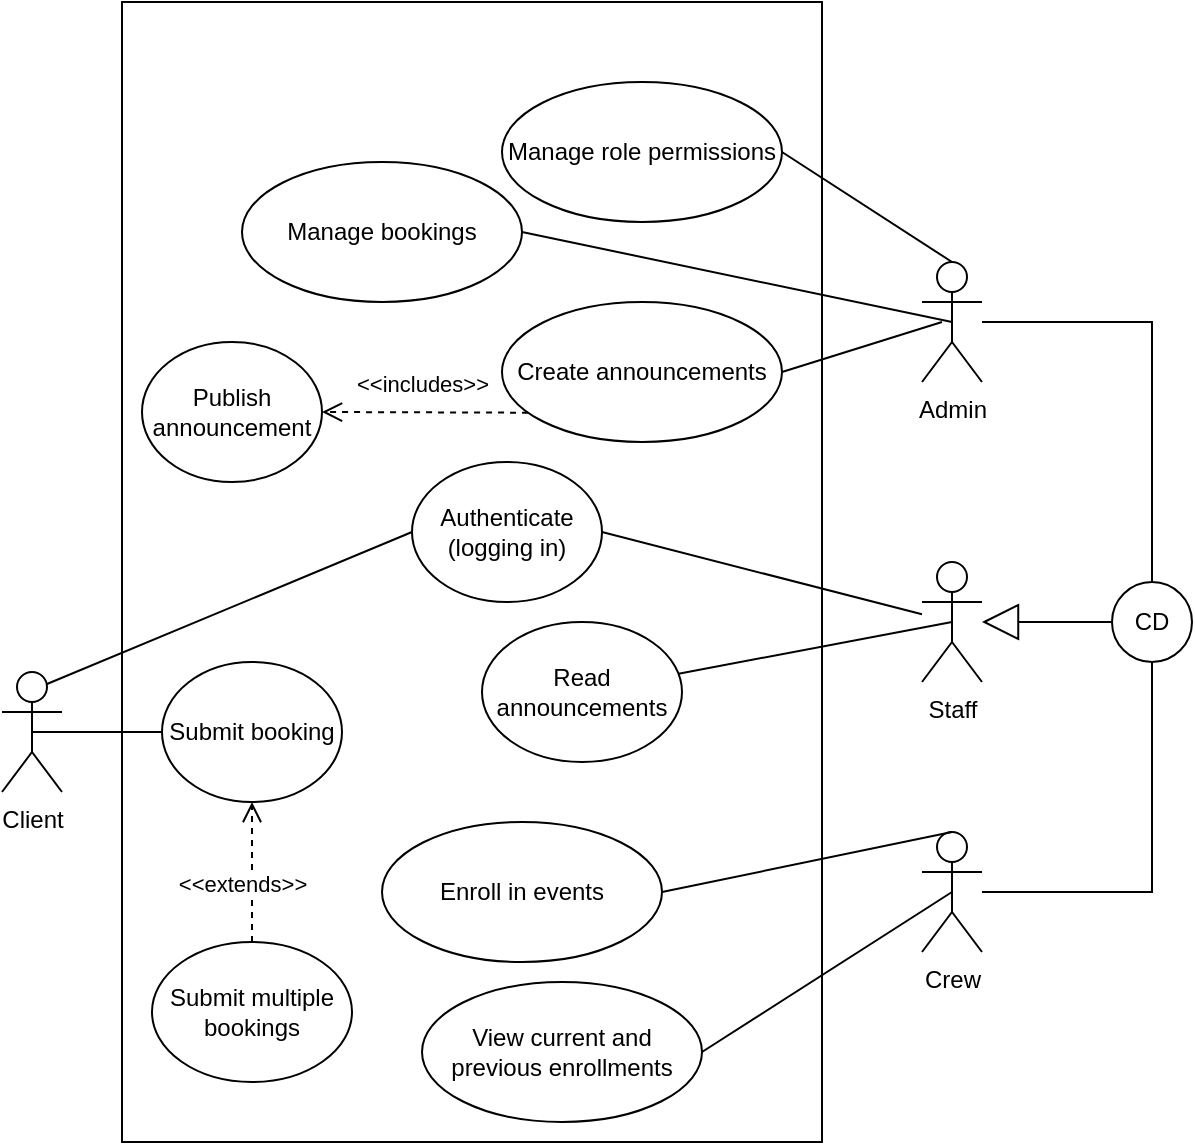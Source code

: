 <mxfile version="21.3.7" type="device">
  <diagram name="Page-1" id="WVVH9D_0cpSGoo7Rcrew">
    <mxGraphModel dx="1221" dy="674" grid="1" gridSize="10" guides="1" tooltips="1" connect="1" arrows="1" fold="1" page="1" pageScale="1" pageWidth="850" pageHeight="1100" math="0" shadow="0">
      <root>
        <mxCell id="0" />
        <mxCell id="1" parent="0" />
        <mxCell id="oj6Gw0dqqKJk7jIUEJ1S-28" value="" style="rounded=0;whiteSpace=wrap;html=1;fillColor=none;movable=1;resizable=1;rotatable=1;deletable=1;editable=1;locked=0;connectable=1;" parent="1" vertex="1">
          <mxGeometry x="210" y="80" width="350" height="570" as="geometry" />
        </mxCell>
        <mxCell id="oj6Gw0dqqKJk7jIUEJ1S-1" value="Submit booking" style="ellipse;whiteSpace=wrap;html=1;" parent="1" vertex="1">
          <mxGeometry x="230" y="410" width="90" height="70" as="geometry" />
        </mxCell>
        <mxCell id="oj6Gw0dqqKJk7jIUEJ1S-3" value="Admin" style="shape=umlActor;verticalLabelPosition=bottom;verticalAlign=top;html=1;" parent="1" vertex="1">
          <mxGeometry x="610" y="210" width="30" height="60" as="geometry" />
        </mxCell>
        <mxCell id="oj6Gw0dqqKJk7jIUEJ1S-4" value="Crew" style="shape=umlActor;verticalLabelPosition=bottom;verticalAlign=top;html=1;" parent="1" vertex="1">
          <mxGeometry x="610" y="495" width="30" height="60" as="geometry" />
        </mxCell>
        <mxCell id="oj6Gw0dqqKJk7jIUEJ1S-5" value="Client" style="shape=umlActor;verticalLabelPosition=bottom;verticalAlign=top;html=1;" parent="1" vertex="1">
          <mxGeometry x="150" y="415" width="30" height="60" as="geometry" />
        </mxCell>
        <mxCell id="oj6Gw0dqqKJk7jIUEJ1S-13" value="Submit multiple bookings" style="ellipse;whiteSpace=wrap;html=1;" parent="1" vertex="1">
          <mxGeometry x="225" y="550" width="100" height="70" as="geometry" />
        </mxCell>
        <mxCell id="oj6Gw0dqqKJk7jIUEJ1S-14" value="&amp;lt;&amp;lt;extends&amp;gt;&amp;gt;" style="html=1;verticalAlign=bottom;endArrow=open;dashed=1;endSize=8;edgeStyle=elbowEdgeStyle;elbow=vertical;curved=0;rounded=0;entryX=0.5;entryY=1;entryDx=0;entryDy=0;exitX=0.5;exitY=0;exitDx=0;exitDy=0;" parent="1" source="oj6Gw0dqqKJk7jIUEJ1S-13" target="oj6Gw0dqqKJk7jIUEJ1S-1" edge="1">
          <mxGeometry x="-0.429" y="5" relative="1" as="geometry">
            <mxPoint x="280" y="560" as="sourcePoint" />
            <mxPoint x="380" y="390" as="targetPoint" />
            <Array as="points" />
            <mxPoint as="offset" />
          </mxGeometry>
        </mxCell>
        <mxCell id="oj6Gw0dqqKJk7jIUEJ1S-16" value="" style="endArrow=none;html=1;rounded=0;exitX=0.5;exitY=0.5;exitDx=0;exitDy=0;exitPerimeter=0;entryX=0;entryY=0.5;entryDx=0;entryDy=0;" parent="1" source="oj6Gw0dqqKJk7jIUEJ1S-5" target="oj6Gw0dqqKJk7jIUEJ1S-1" edge="1">
          <mxGeometry width="50" height="50" relative="1" as="geometry">
            <mxPoint x="400" y="410" as="sourcePoint" />
            <mxPoint x="450" y="360" as="targetPoint" />
          </mxGeometry>
        </mxCell>
        <mxCell id="oj6Gw0dqqKJk7jIUEJ1S-18" value="Manage bookings" style="ellipse;whiteSpace=wrap;html=1;" parent="1" vertex="1">
          <mxGeometry x="270" y="160" width="140" height="70" as="geometry" />
        </mxCell>
        <mxCell id="oj6Gw0dqqKJk7jIUEJ1S-19" value="Enroll in events" style="ellipse;whiteSpace=wrap;html=1;" parent="1" vertex="1">
          <mxGeometry x="340" y="490" width="140" height="70" as="geometry" />
        </mxCell>
        <mxCell id="oj6Gw0dqqKJk7jIUEJ1S-20" value="View current and previous enrollments" style="ellipse;whiteSpace=wrap;html=1;" parent="1" vertex="1">
          <mxGeometry x="360" y="570" width="140" height="70" as="geometry" />
        </mxCell>
        <mxCell id="oj6Gw0dqqKJk7jIUEJ1S-21" value="Manage role permissions" style="ellipse;whiteSpace=wrap;html=1;" parent="1" vertex="1">
          <mxGeometry x="400" y="120" width="140" height="70" as="geometry" />
        </mxCell>
        <mxCell id="oj6Gw0dqqKJk7jIUEJ1S-22" value="Read announcements" style="ellipse;whiteSpace=wrap;html=1;" parent="1" vertex="1">
          <mxGeometry x="390" y="390" width="100" height="70" as="geometry" />
        </mxCell>
        <mxCell id="oj6Gw0dqqKJk7jIUEJ1S-23" value="Create announcements" style="ellipse;whiteSpace=wrap;html=1;" parent="1" vertex="1">
          <mxGeometry x="400" y="230" width="140" height="70" as="geometry" />
        </mxCell>
        <mxCell id="oj6Gw0dqqKJk7jIUEJ1S-29" value="" style="endArrow=none;html=1;rounded=0;entryX=0.5;entryY=0.5;entryDx=0;entryDy=0;entryPerimeter=0;exitX=1;exitY=0.5;exitDx=0;exitDy=0;" parent="1" source="oj6Gw0dqqKJk7jIUEJ1S-18" target="oj6Gw0dqqKJk7jIUEJ1S-3" edge="1">
          <mxGeometry width="50" height="50" relative="1" as="geometry">
            <mxPoint x="400" y="410" as="sourcePoint" />
            <mxPoint x="450" y="360" as="targetPoint" />
          </mxGeometry>
        </mxCell>
        <mxCell id="oj6Gw0dqqKJk7jIUEJ1S-31" value="" style="endArrow=none;html=1;rounded=0;entryX=1;entryY=0.5;entryDx=0;entryDy=0;exitX=0.5;exitY=0;exitDx=0;exitDy=0;exitPerimeter=0;" parent="1" source="oj6Gw0dqqKJk7jIUEJ1S-3" target="oj6Gw0dqqKJk7jIUEJ1S-21" edge="1">
          <mxGeometry width="50" height="50" relative="1" as="geometry">
            <mxPoint x="400" y="410" as="sourcePoint" />
            <mxPoint x="450" y="360" as="targetPoint" />
          </mxGeometry>
        </mxCell>
        <mxCell id="oj6Gw0dqqKJk7jIUEJ1S-32" value="" style="endArrow=none;html=1;rounded=0;entryX=1;entryY=0.5;entryDx=0;entryDy=0;" parent="1" target="oj6Gw0dqqKJk7jIUEJ1S-23" edge="1">
          <mxGeometry width="50" height="50" relative="1" as="geometry">
            <mxPoint x="620" y="240" as="sourcePoint" />
            <mxPoint x="450" y="360" as="targetPoint" />
          </mxGeometry>
        </mxCell>
        <mxCell id="oj6Gw0dqqKJk7jIUEJ1S-37" value="" style="endArrow=none;html=1;rounded=0;entryX=1;entryY=0.5;entryDx=0;entryDy=0;exitX=0.5;exitY=0;exitDx=0;exitDy=0;exitPerimeter=0;" parent="1" source="oj6Gw0dqqKJk7jIUEJ1S-4" target="oj6Gw0dqqKJk7jIUEJ1S-19" edge="1">
          <mxGeometry width="50" height="50" relative="1" as="geometry">
            <mxPoint x="400" y="410" as="sourcePoint" />
            <mxPoint x="450" y="360" as="targetPoint" />
          </mxGeometry>
        </mxCell>
        <mxCell id="oj6Gw0dqqKJk7jIUEJ1S-38" value="" style="endArrow=none;html=1;rounded=0;exitX=1;exitY=0.5;exitDx=0;exitDy=0;entryX=0.5;entryY=0.5;entryDx=0;entryDy=0;entryPerimeter=0;" parent="1" source="oj6Gw0dqqKJk7jIUEJ1S-20" target="oj6Gw0dqqKJk7jIUEJ1S-4" edge="1">
          <mxGeometry width="50" height="50" relative="1" as="geometry">
            <mxPoint x="400" y="410" as="sourcePoint" />
            <mxPoint x="450" y="360" as="targetPoint" />
          </mxGeometry>
        </mxCell>
        <mxCell id="oj6Gw0dqqKJk7jIUEJ1S-39" value="" style="endArrow=none;html=1;rounded=0;entryX=0.5;entryY=0.5;entryDx=0;entryDy=0;entryPerimeter=0;" parent="1" source="oj6Gw0dqqKJk7jIUEJ1S-22" target="izxTJv_H4qtHyxFJvMAO-1" edge="1">
          <mxGeometry width="50" height="50" relative="1" as="geometry">
            <mxPoint x="507.98" y="424.95" as="sourcePoint" />
            <mxPoint x="450" y="360" as="targetPoint" />
          </mxGeometry>
        </mxCell>
        <mxCell id="oj6Gw0dqqKJk7jIUEJ1S-41" value="Authenticate (logging in)" style="ellipse;whiteSpace=wrap;html=1;" parent="1" vertex="1">
          <mxGeometry x="355" y="310" width="95" height="70" as="geometry" />
        </mxCell>
        <mxCell id="oj6Gw0dqqKJk7jIUEJ1S-43" value="" style="endArrow=none;html=1;rounded=0;startArrow=none;exitX=1;exitY=0.5;exitDx=0;exitDy=0;" parent="1" source="oj6Gw0dqqKJk7jIUEJ1S-41" target="izxTJv_H4qtHyxFJvMAO-1" edge="1">
          <mxGeometry width="50" height="50" relative="1" as="geometry">
            <mxPoint x="520" y="380" as="sourcePoint" />
            <mxPoint x="410" y="460" as="targetPoint" />
          </mxGeometry>
        </mxCell>
        <mxCell id="izxTJv_H4qtHyxFJvMAO-1" value="Staff" style="shape=umlActor;verticalLabelPosition=bottom;verticalAlign=top;html=1;" parent="1" vertex="1">
          <mxGeometry x="610" y="360" width="30" height="60" as="geometry" />
        </mxCell>
        <mxCell id="izxTJv_H4qtHyxFJvMAO-6" value="" style="endArrow=block;endSize=16;endFill=0;html=1;rounded=0;exitX=0;exitY=0.5;exitDx=0;exitDy=0;" parent="1" source="izxTJv_H4qtHyxFJvMAO-7" target="izxTJv_H4qtHyxFJvMAO-1" edge="1">
          <mxGeometry width="160" relative="1" as="geometry">
            <mxPoint x="650" y="434.5" as="sourcePoint" />
            <mxPoint x="810" y="434.5" as="targetPoint" />
          </mxGeometry>
        </mxCell>
        <mxCell id="izxTJv_H4qtHyxFJvMAO-7" value="CD" style="ellipse;whiteSpace=wrap;html=1;aspect=fixed;" parent="1" vertex="1">
          <mxGeometry x="705" y="370" width="40" height="40" as="geometry" />
        </mxCell>
        <mxCell id="izxTJv_H4qtHyxFJvMAO-8" value="" style="endArrow=none;html=1;rounded=0;startArrow=none;entryX=0.5;entryY=1;entryDx=0;entryDy=0;" parent="1" source="oj6Gw0dqqKJk7jIUEJ1S-4" target="izxTJv_H4qtHyxFJvMAO-7" edge="1">
          <mxGeometry width="50" height="50" relative="1" as="geometry">
            <mxPoint x="700" y="555" as="sourcePoint" />
            <mxPoint x="790" y="435" as="targetPoint" />
            <Array as="points">
              <mxPoint x="725" y="525" />
            </Array>
          </mxGeometry>
        </mxCell>
        <mxCell id="izxTJv_H4qtHyxFJvMAO-10" value="" style="endArrow=none;html=1;rounded=0;startArrow=none;exitX=0.5;exitY=0;exitDx=0;exitDy=0;" parent="1" source="izxTJv_H4qtHyxFJvMAO-7" target="oj6Gw0dqqKJk7jIUEJ1S-3" edge="1">
          <mxGeometry width="50" height="50" relative="1" as="geometry">
            <mxPoint x="530" y="390" as="sourcePoint" />
            <mxPoint x="620" y="270" as="targetPoint" />
            <Array as="points">
              <mxPoint x="725" y="240" />
            </Array>
          </mxGeometry>
        </mxCell>
        <mxCell id="T5ZJ5M-R46nsZsY8nIzd-1" value="Publish announcement" style="ellipse;whiteSpace=wrap;html=1;" parent="1" vertex="1">
          <mxGeometry x="220" y="250" width="90" height="70" as="geometry" />
        </mxCell>
        <mxCell id="T5ZJ5M-R46nsZsY8nIzd-2" value="&amp;lt;&amp;lt;includes&amp;gt;&amp;gt;" style="html=1;verticalAlign=bottom;endArrow=open;dashed=1;endSize=8;edgeStyle=elbowEdgeStyle;elbow=vertical;curved=0;rounded=0;entryX=1;entryY=0.5;entryDx=0;entryDy=0;" parent="1" edge="1">
          <mxGeometry x="0.026" y="-5" relative="1" as="geometry">
            <mxPoint x="413.041" y="285.345" as="sourcePoint" />
            <mxPoint x="310.0" y="285" as="targetPoint" />
            <Array as="points" />
            <mxPoint as="offset" />
          </mxGeometry>
        </mxCell>
        <mxCell id="bHhHNENn-01Gjp05WAPv-1" value="" style="endArrow=none;html=1;rounded=0;exitX=0.75;exitY=0.1;exitDx=0;exitDy=0;exitPerimeter=0;entryX=0;entryY=0.5;entryDx=0;entryDy=0;" parent="1" source="oj6Gw0dqqKJk7jIUEJ1S-5" target="oj6Gw0dqqKJk7jIUEJ1S-41" edge="1">
          <mxGeometry width="50" height="50" relative="1" as="geometry">
            <mxPoint x="175" y="455" as="sourcePoint" />
            <mxPoint x="240" y="455" as="targetPoint" />
          </mxGeometry>
        </mxCell>
      </root>
    </mxGraphModel>
  </diagram>
</mxfile>
